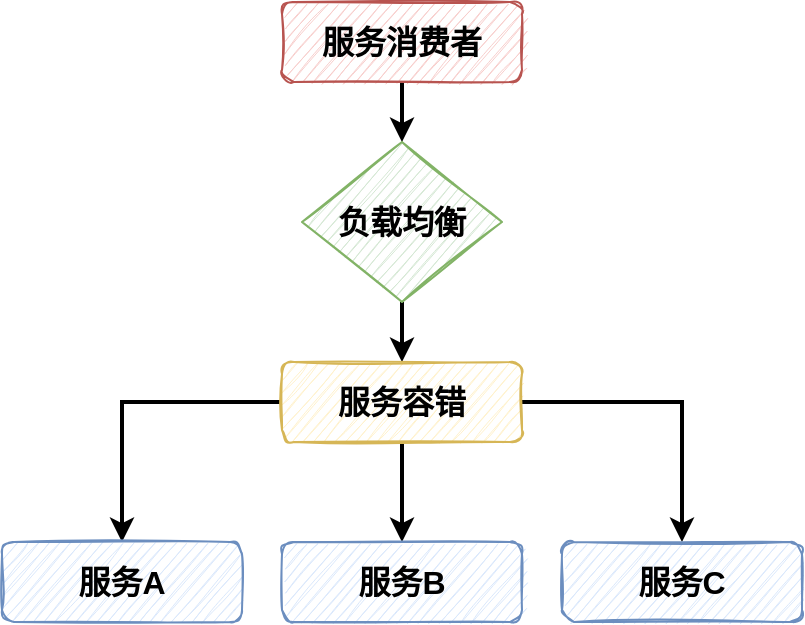 <mxfile version="20.3.0" type="device"><diagram id="5r-AybqYqvPgYRBz9XB_" name="第 1 页"><mxGraphModel dx="1106" dy="762" grid="1" gridSize="10" guides="1" tooltips="1" connect="1" arrows="1" fold="1" page="1" pageScale="1" pageWidth="1169" pageHeight="827" math="0" shadow="0"><root><mxCell id="0"/><mxCell id="1" parent="0"/><mxCell id="SU2z2coP4MGuplEeI_JG-4" style="edgeStyle=orthogonalEdgeStyle;rounded=0;orthogonalLoop=1;jettySize=auto;html=1;entryX=0.5;entryY=0;entryDx=0;entryDy=0;fontSize=16;strokeWidth=2;" edge="1" parent="1" source="SU2z2coP4MGuplEeI_JG-1" target="SU2z2coP4MGuplEeI_JG-3"><mxGeometry relative="1" as="geometry"/></mxCell><mxCell id="SU2z2coP4MGuplEeI_JG-1" value="&lt;font style=&quot;font-size: 16px;&quot;&gt;&lt;b&gt;服务消费者&lt;/b&gt;&lt;/font&gt;" style="rounded=1;whiteSpace=wrap;html=1;fillColor=#f8cecc;strokeColor=#b85450;sketch=1;strokeWidth=1;fontSize=13;" vertex="1" parent="1"><mxGeometry x="220" y="170" width="120" height="40" as="geometry"/></mxCell><mxCell id="SU2z2coP4MGuplEeI_JG-6" style="edgeStyle=orthogonalEdgeStyle;rounded=0;orthogonalLoop=1;jettySize=auto;html=1;strokeWidth=2;fontSize=16;" edge="1" parent="1" source="SU2z2coP4MGuplEeI_JG-3" target="SU2z2coP4MGuplEeI_JG-5"><mxGeometry relative="1" as="geometry"/></mxCell><mxCell id="SU2z2coP4MGuplEeI_JG-3" value="&lt;b&gt;负载均衡&lt;/b&gt;" style="rhombus;whiteSpace=wrap;html=1;sketch=1;strokeWidth=1;fontSize=16;fillColor=#d5e8d4;strokeColor=#82b366;" vertex="1" parent="1"><mxGeometry x="230" y="240" width="100" height="80" as="geometry"/></mxCell><mxCell id="SU2z2coP4MGuplEeI_JG-12" style="edgeStyle=orthogonalEdgeStyle;rounded=0;orthogonalLoop=1;jettySize=auto;html=1;strokeWidth=2;fontSize=16;" edge="1" parent="1" source="SU2z2coP4MGuplEeI_JG-5" target="SU2z2coP4MGuplEeI_JG-8"><mxGeometry relative="1" as="geometry"/></mxCell><mxCell id="SU2z2coP4MGuplEeI_JG-13" style="edgeStyle=orthogonalEdgeStyle;rounded=0;orthogonalLoop=1;jettySize=auto;html=1;entryX=0.5;entryY=0;entryDx=0;entryDy=0;strokeWidth=2;fontSize=16;" edge="1" parent="1" source="SU2z2coP4MGuplEeI_JG-5" target="SU2z2coP4MGuplEeI_JG-9"><mxGeometry relative="1" as="geometry"/></mxCell><mxCell id="SU2z2coP4MGuplEeI_JG-14" style="edgeStyle=orthogonalEdgeStyle;rounded=0;orthogonalLoop=1;jettySize=auto;html=1;entryX=0.5;entryY=0;entryDx=0;entryDy=0;strokeWidth=2;fontSize=16;" edge="1" parent="1" source="SU2z2coP4MGuplEeI_JG-5" target="SU2z2coP4MGuplEeI_JG-10"><mxGeometry relative="1" as="geometry"/></mxCell><mxCell id="SU2z2coP4MGuplEeI_JG-5" value="&lt;font style=&quot;font-size: 16px;&quot;&gt;&lt;b&gt;服务容错&lt;/b&gt;&lt;/font&gt;" style="rounded=1;whiteSpace=wrap;html=1;fillColor=#fff2cc;strokeColor=#d6b656;sketch=1;strokeWidth=1;fontSize=13;" vertex="1" parent="1"><mxGeometry x="220" y="350" width="120" height="40" as="geometry"/></mxCell><mxCell id="SU2z2coP4MGuplEeI_JG-8" value="&lt;font style=&quot;font-size: 16px;&quot;&gt;&lt;b&gt;服务A&lt;/b&gt;&lt;/font&gt;" style="rounded=1;whiteSpace=wrap;html=1;fillColor=#dae8fc;strokeColor=#6c8ebf;sketch=1;strokeWidth=1;fontSize=13;" vertex="1" parent="1"><mxGeometry x="80" y="440" width="120" height="40" as="geometry"/></mxCell><mxCell id="SU2z2coP4MGuplEeI_JG-9" value="&lt;font style=&quot;font-size: 16px;&quot;&gt;&lt;b&gt;服务B&lt;/b&gt;&lt;/font&gt;" style="rounded=1;whiteSpace=wrap;html=1;fillColor=#dae8fc;strokeColor=#6c8ebf;sketch=1;strokeWidth=1;fontSize=13;" vertex="1" parent="1"><mxGeometry x="220" y="440" width="120" height="40" as="geometry"/></mxCell><mxCell id="SU2z2coP4MGuplEeI_JG-10" value="&lt;font style=&quot;font-size: 16px;&quot;&gt;&lt;b&gt;服务C&lt;/b&gt;&lt;/font&gt;" style="rounded=1;whiteSpace=wrap;html=1;fillColor=#dae8fc;strokeColor=#6c8ebf;sketch=1;strokeWidth=1;fontSize=13;" vertex="1" parent="1"><mxGeometry x="360" y="440" width="120" height="40" as="geometry"/></mxCell></root></mxGraphModel></diagram></mxfile>